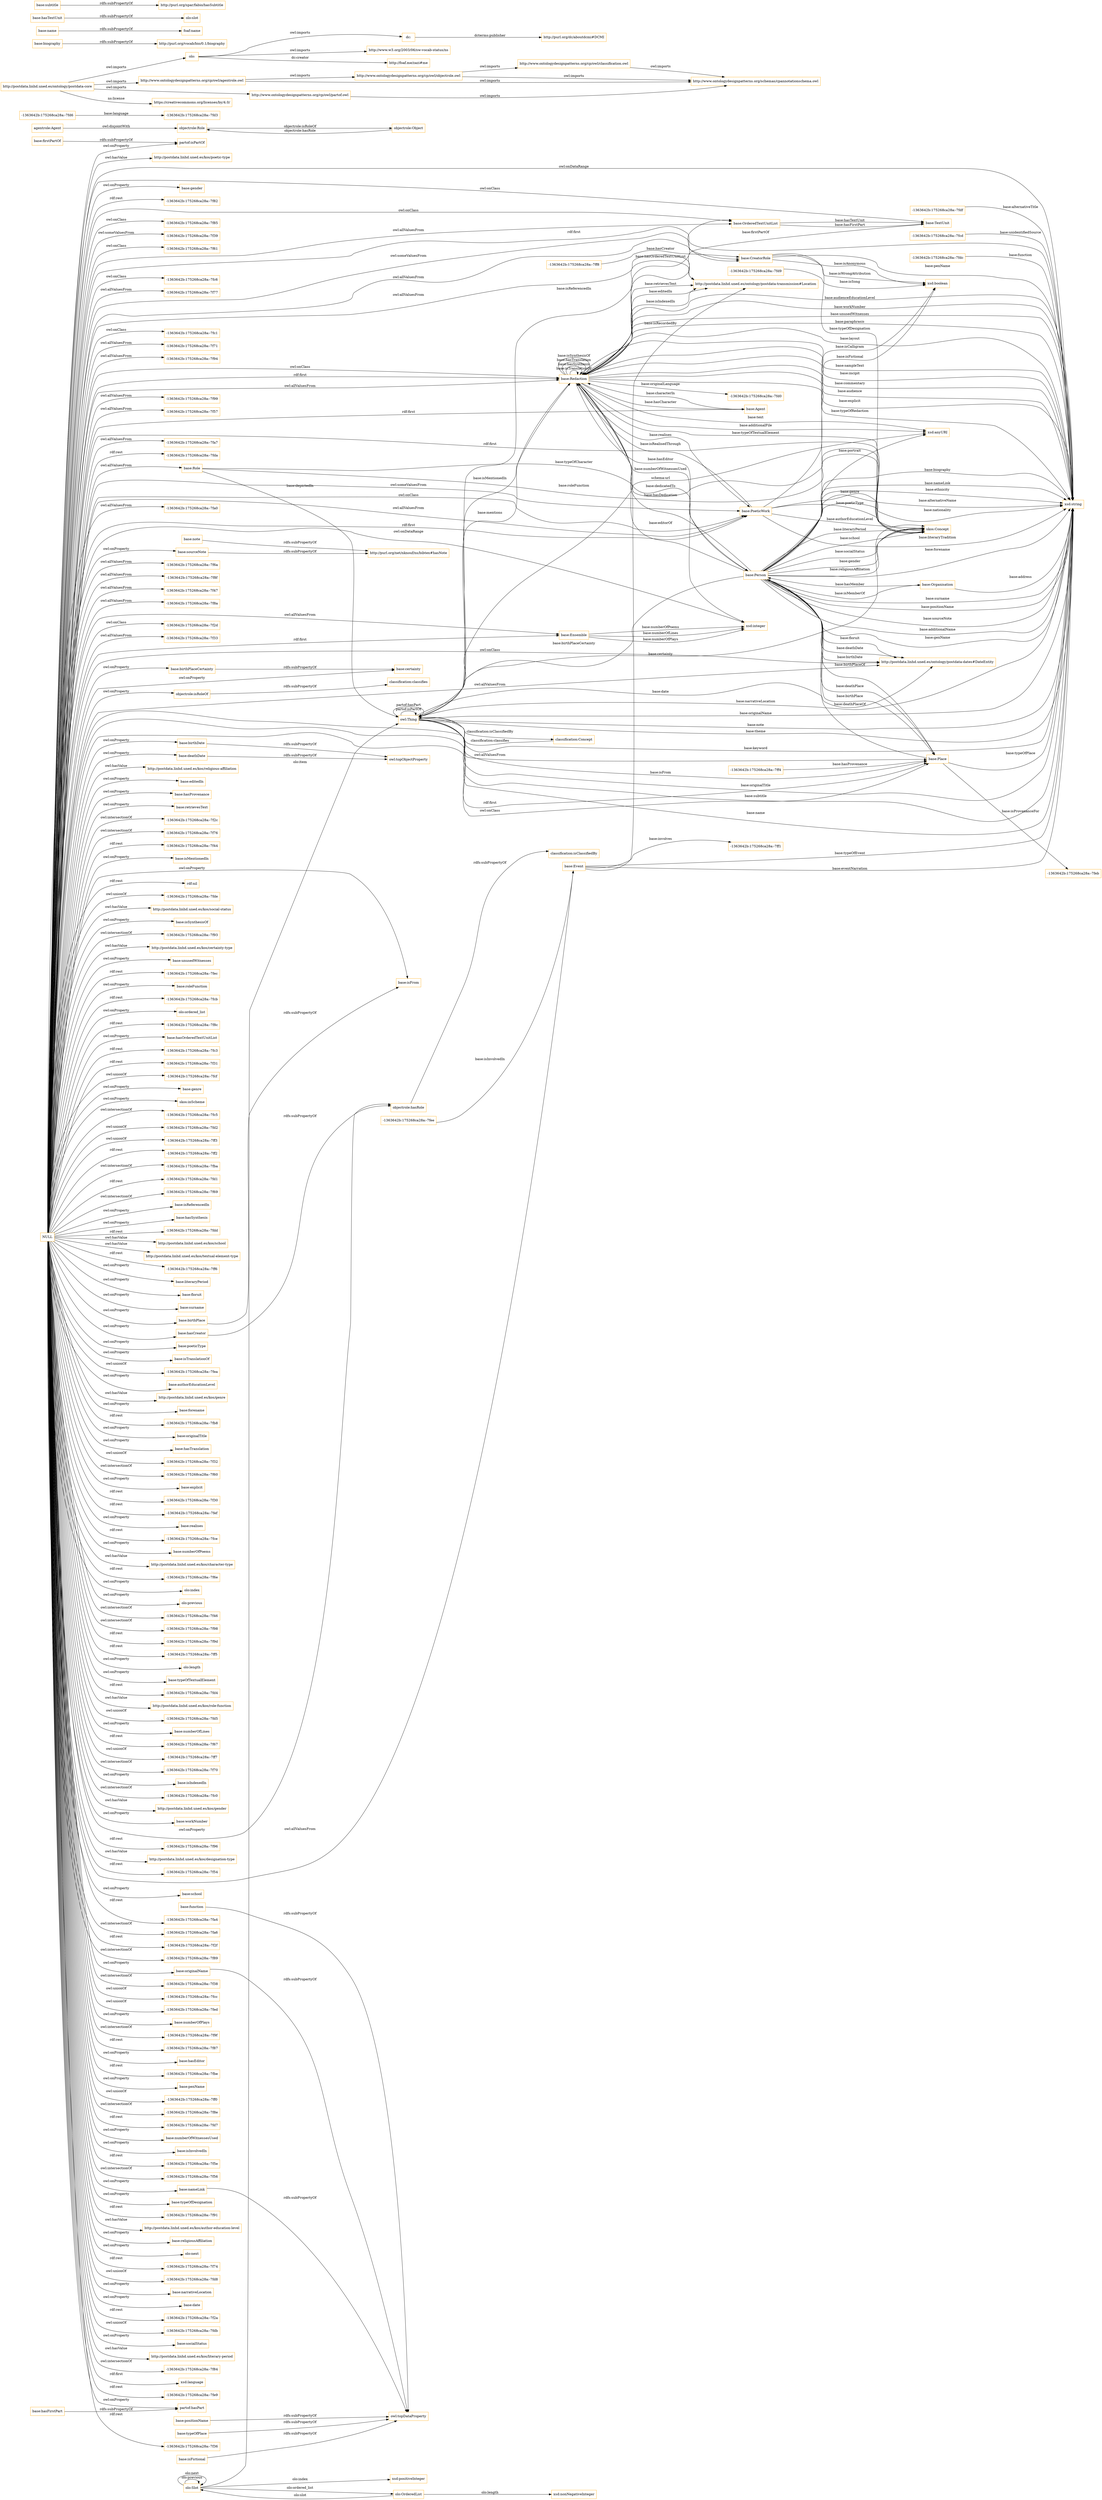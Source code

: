 digraph ar2dtool_diagram { 
rankdir=LR;
size="1501"
node [shape = rectangle, color="orange"]; "base:Role" "-1363642b:175268ca28a:-7ff4" "-1363642b:175268ca28a:-7f85" "-1363642b:175268ca28a:-7f39" "-1363642b:175268ca28a:-7f61" "base:OrderedTextUnitList" "-1363642b:175268ca28a:-7fc6" "agentrole:Agent" "-1363642b:175268ca28a:-7f77" "base:Agent" "-1363642b:175268ca28a:-7feb" "base:CreatorRole" "base:Person" "base:Organisation" "-1363642b:175268ca28a:-7fc1" "-1363642b:175268ca28a:-7fdf" "-1363642b:175268ca28a:-7f71" "-1363642b:175268ca28a:-7f94" "-1363642b:175268ca28a:-7fee" "base:Redaction" "-1363642b:175268ca28a:-7f99" "-1363642b:175268ca28a:-7f57" "base:Ensemble" "-1363642b:175268ca28a:-7fd9" "-1363642b:175268ca28a:-7fcd" "-1363642b:175268ca28a:-7fa7" "base:TextUnit" "-1363642b:175268ca28a:-7ff1" "skos:Concept" "http://postdata.linhd.uned.es/ontology/postdata-dates#DateEntity" "-1363642b:175268ca28a:-7fa0" "base:Place" "-1363642b:175268ca28a:-7fd6" "-1363642b:175268ca28a:-7f6a" "-1363642b:175268ca28a:-7fdc" "base:Event" "-1363642b:175268ca28a:-7f8f" "-1363642b:175268ca28a:-7f47" "-1363642b:175268ca28a:-7f8a" "-1363642b:175268ca28a:-7ff8" "http://postdata.linhd.uned.es/ontology/postdata-transmission#Location" "-1363642b:175268ca28a:-7f2d" "-1363642b:175268ca28a:-7f33" "base:PoeticWork" "owl:Thing" "objectrole:Role" "objectrole:Object" "olo:Slot" "olo:OrderedList" "classification:Concept" ; /*classes style*/
	"base:deathDate" -> "owl:topObjectProperty" [ label = "rdfs:subPropertyOf" ];
	"http://www.ontologydesignpatterns.org/cp/owl/objectrole.owl" -> "http://www.ontologydesignpatterns.org/cp/owl/classification.owl" [ label = "owl:imports" ];
	"http://www.ontologydesignpatterns.org/cp/owl/objectrole.owl" -> "http://www.ontologydesignpatterns.org/schemas/cpannotationschema.owl" [ label = "owl:imports" ];
	"http://www.ontologydesignpatterns.org/cp/owl/classification.owl" -> "http://www.ontologydesignpatterns.org/schemas/cpannotationschema.owl" [ label = "owl:imports" ];
	"base:firstPartOf" -> "partof:isPartOf" [ label = "rdfs:subPropertyOf" ];
	"agentrole:Agent" -> "objectrole:Role" [ label = "owl:disjointWith" ];
	"dc:" -> "http://purl.org/dc/aboutdcmi#DCMI" [ label = "dcterms:publisher" ];
	"olo:" -> "http://www.w3.org/2003/06/sw-vocab-status/ns" [ label = "owl:imports" ];
	"olo:" -> "dc:" [ label = "owl:imports" ];
	"olo:" -> "http://foaf.me/zazi#me" [ label = "dc:creator" ];
	"base:birthPlaceCertainty" -> "base:certainty" [ label = "rdfs:subPropertyOf" ];
	"base:biography" -> "http://purl.org/vocab/bio/0.1/biography" [ label = "rdfs:subPropertyOf" ];
	"objectrole:isRoleOf" -> "classification:classifies" [ label = "rdfs:subPropertyOf" ];
	"base:nameLink" -> "owl:topDataProperty" [ label = "rdfs:subPropertyOf" ];
	"base:sourceNote" -> "http://purl.org/net/nknouf/ns/bibtex#hasNote" [ label = "rdfs:subPropertyOf" ];
	"base:name" -> "foaf:name" [ label = "rdfs:subPropertyOf" ];
	"base:hasTextUnit" -> "olo:slot" [ label = "rdfs:subPropertyOf" ];
	"NULL" -> "base:birthPlace" [ label = "owl:onProperty" ];
	"NULL" -> "http://postdata.linhd.uned.es/kos/religious-affiliation" [ label = "owl:hasValue" ];
	"NULL" -> "base:PoeticWork" [ label = "owl:allValuesFrom" ];
	"NULL" -> "base:CreatorRole" [ label = "owl:someValuesFrom" ];
	"NULL" -> "base:editedIn" [ label = "owl:onProperty" ];
	"NULL" -> "base:Place" [ label = "rdf:first" ];
	"NULL" -> "base:hasProvenance" [ label = "owl:onProperty" ];
	"NULL" -> "base:retrievesText" [ label = "owl:onProperty" ];
	"NULL" -> "base:PoeticWork" [ label = "rdf:first" ];
	"NULL" -> "-1363642b:175268ca28a:-7f2c" [ label = "owl:intersectionOf" ];
	"NULL" -> "-1363642b:175268ca28a:-7f76" [ label = "owl:intersectionOf" ];
	"NULL" -> "-1363642b:175268ca28a:-7f44" [ label = "rdf:rest" ];
	"NULL" -> "base:isMentionedIn" [ label = "owl:onProperty" ];
	"NULL" -> "base:birthDate" [ label = "owl:onProperty" ];
	"NULL" -> "rdf:nil" [ label = "rdf:rest" ];
	"NULL" -> "-1363642b:175268ca28a:-7fc1" [ label = "owl:onClass" ];
	"NULL" -> "-1363642b:175268ca28a:-7fde" [ label = "owl:unionOf" ];
	"NULL" -> "http://postdata.linhd.uned.es/kos/social-status" [ label = "owl:hasValue" ];
	"NULL" -> "base:isSynthesisOf" [ label = "owl:onProperty" ];
	"NULL" -> "-1363642b:175268ca28a:-7f99" [ label = "owl:allValuesFrom" ];
	"NULL" -> "base:birthPlaceCertainty" [ label = "owl:onProperty" ];
	"NULL" -> "-1363642b:175268ca28a:-7f93" [ label = "owl:intersectionOf" ];
	"NULL" -> "http://postdata.linhd.uned.es/kos/certainty-type" [ label = "owl:hasValue" ];
	"NULL" -> "base:unusedWitnesses" [ label = "owl:onProperty" ];
	"NULL" -> "-1363642b:175268ca28a:-7fec" [ label = "rdf:rest" ];
	"NULL" -> "objectrole:isRoleOf" [ label = "owl:onProperty" ];
	"NULL" -> "base:roleFunction" [ label = "owl:onProperty" ];
	"NULL" -> "partof:isPartOf" [ label = "owl:onProperty" ];
	"NULL" -> "-1363642b:175268ca28a:-7fcb" [ label = "rdf:rest" ];
	"NULL" -> "olo:ordered_list" [ label = "owl:onProperty" ];
	"NULL" -> "-1363642b:175268ca28a:-7f8c" [ label = "rdf:rest" ];
	"NULL" -> "base:hasOrderedTextUnitList" [ label = "owl:onProperty" ];
	"NULL" -> "-1363642b:175268ca28a:-7f71" [ label = "owl:allValuesFrom" ];
	"NULL" -> "-1363642b:175268ca28a:-7fc3" [ label = "rdf:rest" ];
	"NULL" -> "-1363642b:175268ca28a:-7f31" [ label = "rdf:rest" ];
	"NULL" -> "-1363642b:175268ca28a:-7fcf" [ label = "owl:unionOf" ];
	"NULL" -> "-1363642b:175268ca28a:-7f6a" [ label = "owl:allValuesFrom" ];
	"NULL" -> "base:Role" [ label = "owl:allValuesFrom" ];
	"NULL" -> "base:genre" [ label = "owl:onProperty" ];
	"NULL" -> "skos:inScheme" [ label = "owl:onProperty" ];
	"NULL" -> "base:OrderedTextUnitList" [ label = "owl:allValuesFrom" ];
	"NULL" -> "-1363642b:175268ca28a:-7fc5" [ label = "owl:intersectionOf" ];
	"NULL" -> "-1363642b:175268ca28a:-7fd2" [ label = "owl:unionOf" ];
	"NULL" -> "-1363642b:175268ca28a:-7f85" [ label = "owl:onClass" ];
	"NULL" -> "base:CreatorRole" [ label = "owl:allValuesFrom" ];
	"NULL" -> "http://postdata.linhd.uned.es/ontology/postdata-dates#DateEntity" [ label = "owl:onClass" ];
	"NULL" -> "-1363642b:175268ca28a:-7ff3" [ label = "owl:unionOf" ];
	"NULL" -> "base:Ensemble" [ label = "owl:allValuesFrom" ];
	"NULL" -> "-1363642b:175268ca28a:-7f77" [ label = "owl:allValuesFrom" ];
	"NULL" -> "-1363642b:175268ca28a:-7ff2" [ label = "rdf:rest" ];
	"NULL" -> "-1363642b:175268ca28a:-7fba" [ label = "owl:intersectionOf" ];
	"NULL" -> "-1363642b:175268ca28a:-7fd1" [ label = "rdf:rest" ];
	"NULL" -> "-1363642b:175268ca28a:-7f39" [ label = "owl:someValuesFrom" ];
	"NULL" -> "-1363642b:175268ca28a:-7f69" [ label = "owl:intersectionOf" ];
	"NULL" -> "base:isReferencedIn" [ label = "owl:onProperty" ];
	"NULL" -> "base:hasSynthesis" [ label = "owl:onProperty" ];
	"NULL" -> "-1363642b:175268ca28a:-7fdd" [ label = "rdf:rest" ];
	"NULL" -> "base:Agent" [ label = "rdf:first" ];
	"NULL" -> "http://postdata.linhd.uned.es/kos/school" [ label = "owl:hasValue" ];
	"NULL" -> "skos:Concept" [ label = "rdf:first" ];
	"NULL" -> "http://postdata.linhd.uned.es/kos/textual-element-type" [ label = "owl:hasValue" ];
	"NULL" -> "-1363642b:175268ca28a:-7ff6" [ label = "rdf:rest" ];
	"NULL" -> "-1363642b:175268ca28a:-7f61" [ label = "owl:onClass" ];
	"NULL" -> "base:literaryPeriod" [ label = "owl:onProperty" ];
	"NULL" -> "base:floruit" [ label = "owl:onProperty" ];
	"NULL" -> "base:surname" [ label = "owl:onProperty" ];
	"NULL" -> "xsd:string" [ label = "owl:onDataRange" ];
	"NULL" -> "base:poeticType" [ label = "owl:onProperty" ];
	"NULL" -> "base:isTranslationOf" [ label = "owl:onProperty" ];
	"NULL" -> "-1363642b:175268ca28a:-7fea" [ label = "owl:unionOf" ];
	"NULL" -> "-1363642b:175268ca28a:-7f94" [ label = "owl:allValuesFrom" ];
	"NULL" -> "base:authorEducationLevel" [ label = "owl:onProperty" ];
	"NULL" -> "http://postdata.linhd.uned.es/kos/genre" [ label = "owl:hasValue" ];
	"NULL" -> "base:forename" [ label = "owl:onProperty" ];
	"NULL" -> "-1363642b:175268ca28a:-7fb8" [ label = "rdf:rest" ];
	"NULL" -> "base:originalTitle" [ label = "owl:onProperty" ];
	"NULL" -> "base:hasTranslation" [ label = "owl:onProperty" ];
	"NULL" -> "-1363642b:175268ca28a:-7f32" [ label = "owl:unionOf" ];
	"NULL" -> "base:Redaction" [ label = "owl:allValuesFrom" ];
	"NULL" -> "-1363642b:175268ca28a:-7f60" [ label = "owl:intersectionOf" ];
	"NULL" -> "base:explicit" [ label = "owl:onProperty" ];
	"NULL" -> "-1363642b:175268ca28a:-7f30" [ label = "rdf:rest" ];
	"NULL" -> "-1363642b:175268ca28a:-7f33" [ label = "owl:allValuesFrom" ];
	"NULL" -> "-1363642b:175268ca28a:-7fef" [ label = "rdf:rest" ];
	"NULL" -> "base:realises" [ label = "owl:onProperty" ];
	"NULL" -> "-1363642b:175268ca28a:-7fce" [ label = "rdf:rest" ];
	"NULL" -> "base:numberOfPoems" [ label = "owl:onProperty" ];
	"NULL" -> "base:PoeticWork" [ label = "owl:someValuesFrom" ];
	"NULL" -> "http://postdata.linhd.uned.es/kos/character-type" [ label = "owl:hasValue" ];
	"NULL" -> "-1363642b:175268ca28a:-7f6e" [ label = "rdf:rest" ];
	"NULL" -> "olo:index" [ label = "owl:onProperty" ];
	"NULL" -> "olo:previous" [ label = "owl:onProperty" ];
	"NULL" -> "-1363642b:175268ca28a:-7f47" [ label = "owl:allValuesFrom" ];
	"NULL" -> "-1363642b:175268ca28a:-7f8f" [ label = "owl:allValuesFrom" ];
	"NULL" -> "-1363642b:175268ca28a:-7f46" [ label = "owl:intersectionOf" ];
	"NULL" -> "-1363642b:175268ca28a:-7f98" [ label = "owl:intersectionOf" ];
	"NULL" -> "base:PoeticWork" [ label = "owl:onClass" ];
	"NULL" -> "-1363642b:175268ca28a:-7fa0" [ label = "owl:allValuesFrom" ];
	"NULL" -> "xsd:string" [ label = "rdf:first" ];
	"NULL" -> "-1363642b:175268ca28a:-7f9d" [ label = "rdf:rest" ];
	"NULL" -> "-1363642b:175268ca28a:-7ff5" [ label = "rdf:rest" ];
	"NULL" -> "olo:length" [ label = "owl:onProperty" ];
	"NULL" -> "base:typeOfTextualElement" [ label = "owl:onProperty" ];
	"NULL" -> "-1363642b:175268ca28a:-7fd4" [ label = "rdf:rest" ];
	"NULL" -> "http://postdata.linhd.uned.es/kos/role-function" [ label = "owl:hasValue" ];
	"NULL" -> "-1363642b:175268ca28a:-7fd5" [ label = "owl:unionOf" ];
	"NULL" -> "base:numberOfLines" [ label = "owl:onProperty" ];
	"NULL" -> "-1363642b:175268ca28a:-7f67" [ label = "rdf:rest" ];
	"NULL" -> "-1363642b:175268ca28a:-7ff7" [ label = "owl:unionOf" ];
	"NULL" -> "-1363642b:175268ca28a:-7fa7" [ label = "owl:allValuesFrom" ];
	"NULL" -> "-1363642b:175268ca28a:-7f70" [ label = "owl:intersectionOf" ];
	"NULL" -> "base:isIndexedIn" [ label = "owl:onProperty" ];
	"NULL" -> "-1363642b:175268ca28a:-7fc0" [ label = "owl:intersectionOf" ];
	"NULL" -> "http://postdata.linhd.uned.es/kos/gender" [ label = "owl:hasValue" ];
	"NULL" -> "base:workNumber" [ label = "owl:onProperty" ];
	"NULL" -> "base:hasCreator" [ label = "owl:onProperty" ];
	"NULL" -> "-1363642b:175268ca28a:-7f96" [ label = "rdf:rest" ];
	"NULL" -> "http://postdata.linhd.uned.es/kos/designation-type" [ label = "owl:hasValue" ];
	"NULL" -> "base:deathDate" [ label = "owl:onProperty" ];
	"NULL" -> "-1363642b:175268ca28a:-7f54" [ label = "rdf:rest" ];
	"NULL" -> "base:isFrom" [ label = "owl:onProperty" ];
	"NULL" -> "base:Redaction" [ label = "owl:onClass" ];
	"NULL" -> "base:school" [ label = "owl:onProperty" ];
	"NULL" -> "-1363642b:175268ca28a:-7fa4" [ label = "rdf:rest" ];
	"NULL" -> "-1363642b:175268ca28a:-7f2d" [ label = "owl:onClass" ];
	"NULL" -> "-1363642b:175268ca28a:-7fc6" [ label = "owl:onClass" ];
	"NULL" -> "xsd:integer" [ label = "owl:onDataRange" ];
	"NULL" -> "-1363642b:175268ca28a:-7fa6" [ label = "owl:intersectionOf" ];
	"NULL" -> "-1363642b:175268ca28a:-7f2f" [ label = "rdf:rest" ];
	"NULL" -> "-1363642b:175268ca28a:-7f89" [ label = "owl:intersectionOf" ];
	"NULL" -> "-1363642b:175268ca28a:-7f38" [ label = "owl:intersectionOf" ];
	"NULL" -> "-1363642b:175268ca28a:-7fcc" [ label = "owl:unionOf" ];
	"NULL" -> "-1363642b:175268ca28a:-7fed" [ label = "owl:unionOf" ];
	"NULL" -> "objectrole:hasRole" [ label = "owl:onProperty" ];
	"NULL" -> "partof:hasPart" [ label = "owl:onProperty" ];
	"NULL" -> "base:Place" [ label = "owl:onClass" ];
	"NULL" -> "base:numberOfPlays" [ label = "owl:onProperty" ];
	"NULL" -> "-1363642b:175268ca28a:-7f9f" [ label = "owl:intersectionOf" ];
	"NULL" -> "-1363642b:175268ca28a:-7f87" [ label = "rdf:rest" ];
	"NULL" -> "base:hasEditor" [ label = "owl:onProperty" ];
	"NULL" -> "base:nameLink" [ label = "owl:onProperty" ];
	"NULL" -> "-1363642b:175268ca28a:-7fbe" [ label = "rdf:rest" ];
	"NULL" -> "base:Ensemble" [ label = "rdf:first" ];
	"NULL" -> "base:penName" [ label = "owl:onProperty" ];
	"NULL" -> "-1363642b:175268ca28a:-7ff0" [ label = "owl:unionOf" ];
	"NULL" -> "-1363642b:175268ca28a:-7f8e" [ label = "owl:intersectionOf" ];
	"NULL" -> "-1363642b:175268ca28a:-7fd7" [ label = "rdf:rest" ];
	"NULL" -> "-1363642b:175268ca28a:-7f8a" [ label = "owl:allValuesFrom" ];
	"NULL" -> "base:numberOfWitnessesUsed" [ label = "owl:onProperty" ];
	"NULL" -> "base:isInvolvedIn" [ label = "owl:onProperty" ];
	"NULL" -> "-1363642b:175268ca28a:-7f5e" [ label = "rdf:rest" ];
	"NULL" -> "-1363642b:175268ca28a:-7f56" [ label = "owl:intersectionOf" ];
	"NULL" -> "base:typeOfDesignation" [ label = "owl:onProperty" ];
	"NULL" -> "http://postdata.linhd.uned.es/ontology/postdata-transmission#Location" [ label = "owl:allValuesFrom" ];
	"NULL" -> "base:Redaction" [ label = "rdf:first" ];
	"NULL" -> "-1363642b:175268ca28a:-7f91" [ label = "rdf:rest" ];
	"NULL" -> "http://postdata.linhd.uned.es/kos/author-education-level" [ label = "owl:hasValue" ];
	"NULL" -> "base:originalName" [ label = "owl:onProperty" ];
	"NULL" -> "base:religiousAffiliation" [ label = "owl:onProperty" ];
	"NULL" -> "-1363642b:175268ca28a:-7f57" [ label = "owl:allValuesFrom" ];
	"NULL" -> "olo:next" [ label = "owl:onProperty" ];
	"NULL" -> "base:sourceNote" [ label = "owl:onProperty" ];
	"NULL" -> "-1363642b:175268ca28a:-7f74" [ label = "rdf:rest" ];
	"NULL" -> "-1363642b:175268ca28a:-7fd8" [ label = "owl:unionOf" ];
	"NULL" -> "base:narrativeLocation" [ label = "owl:onProperty" ];
	"NULL" -> "base:certainty" [ label = "owl:onProperty" ];
	"NULL" -> "base:date" [ label = "owl:onProperty" ];
	"NULL" -> "-1363642b:175268ca28a:-7f2a" [ label = "rdf:rest" ];
	"NULL" -> "-1363642b:175268ca28a:-7fdb" [ label = "owl:unionOf" ];
	"NULL" -> "base:TextUnit" [ label = "owl:onClass" ];
	"NULL" -> "base:Place" [ label = "owl:allValuesFrom" ];
	"NULL" -> "base:socialStatus" [ label = "owl:onProperty" ];
	"NULL" -> "http://postdata.linhd.uned.es/kos/literary-period" [ label = "owl:hasValue" ];
	"NULL" -> "http://postdata.linhd.uned.es/ontology/postdata-dates#DateEntity" [ label = "owl:allValuesFrom" ];
	"NULL" -> "-1363642b:175268ca28a:-7f84" [ label = "owl:intersectionOf" ];
	"NULL" -> "xsd:language" [ label = "rdf:first" ];
	"NULL" -> "-1363642b:175268ca28a:-7fe9" [ label = "rdf:rest" ];
	"NULL" -> "-1363642b:175268ca28a:-7f36" [ label = "rdf:rest" ];
	"NULL" -> "http://postdata.linhd.uned.es/kos/poetic-type" [ label = "owl:hasValue" ];
	"NULL" -> "-1363642b:175268ca28a:-7fda" [ label = "rdf:rest" ];
	"NULL" -> "base:gender" [ label = "owl:onProperty" ];
	"NULL" -> "base:OrderedTextUnitList" [ label = "owl:onClass" ];
	"NULL" -> "-1363642b:175268ca28a:-7f82" [ label = "rdf:rest" ];
	"NULL" -> "base:Event" [ label = "owl:allValuesFrom" ];
	"base:hasFirstPart" -> "partof:hasPart" [ label = "rdfs:subPropertyOf" ];
	"base:hasCreator" -> "objectrole:hasRole" [ label = "rdfs:subPropertyOf" ];
	"base:birthPlace" -> "base:isFrom" [ label = "rdfs:subPropertyOf" ];
	"http://www.ontologydesignpatterns.org/cp/owl/agentrole.owl" -> "http://www.ontologydesignpatterns.org/cp/owl/objectrole.owl" [ label = "owl:imports" ];
	"http://www.ontologydesignpatterns.org/cp/owl/agentrole.owl" -> "http://www.ontologydesignpatterns.org/schemas/cpannotationschema.owl" [ label = "owl:imports" ];
	"base:isFictional" -> "owl:topDataProperty" [ label = "rdfs:subPropertyOf" ];
	"base:subtitle" -> "http://purl.org/spar/fabio/hasSubtitle" [ label = "rdfs:subPropertyOf" ];
	"base:function" -> "owl:topDataProperty" [ label = "rdfs:subPropertyOf" ];
	"base:originalName" -> "owl:topDataProperty" [ label = "rdfs:subPropertyOf" ];
	"http://www.ontologydesignpatterns.org/cp/owl/partof.owl" -> "http://www.ontologydesignpatterns.org/schemas/cpannotationschema.owl" [ label = "owl:imports" ];
	"http://postdata.linhd.uned.es/ontology/postdata-core" -> "https://creativecommons.org/licenses/by/4.0/" [ label = "ns:license" ];
	"http://postdata.linhd.uned.es/ontology/postdata-core" -> "http://www.ontologydesignpatterns.org/cp/owl/partof.owl" [ label = "owl:imports" ];
	"http://postdata.linhd.uned.es/ontology/postdata-core" -> "http://www.ontologydesignpatterns.org/cp/owl/agentrole.owl" [ label = "owl:imports" ];
	"http://postdata.linhd.uned.es/ontology/postdata-core" -> "olo:" [ label = "owl:imports" ];
	"base:note" -> "http://purl.org/net/nknouf/ns/bibtex#hasNote" [ label = "rdfs:subPropertyOf" ];
	"base:birthDate" -> "owl:topObjectProperty" [ label = "rdfs:subPropertyOf" ];
	"base:positionName" -> "owl:topDataProperty" [ label = "rdfs:subPropertyOf" ];
	"objectrole:hasRole" -> "classification:isClassifiedBy" [ label = "rdfs:subPropertyOf" ];
	"base:typeOfPlace" -> "owl:topDataProperty" [ label = "rdfs:subPropertyOf" ];
	"base:Redaction" -> "owl:Thing" [ label = "base:mentions" ];
	"base:Person" -> "xsd:boolean" [ label = "base:isFictional" ];
	"owl:Thing" -> "xsd:string" [ label = "base:narrativeLocation" ];
	"base:CreatorRole" -> "xsd:string" [ label = "base:penName" ];
	"base:Person" -> "base:Place" [ label = "base:deathPlace" ];
	"base:Ensemble" -> "xsd:integer" [ label = "base:numberOfLines" ];
	"base:Redaction" -> "xsd:string" [ label = "base:audienceEducationLevel" ];
	"base:Event" -> "xsd:string" [ label = "base:eventNarration" ];
	"base:Redaction" -> "xsd:string" [ label = "base:workNumber" ];
	"owl:Thing" -> "xsd:string" [ label = "base:originalName" ];
	"base:OrderedTextUnitList" -> "base:TextUnit" [ label = "base:hasTextUnit" ];
	"base:Redaction" -> "base:Person" [ label = "base:hasEditor" ];
	"olo:Slot" -> "olo:Slot" [ label = "olo:previous" ];
	"base:Redaction" -> "xsd:string" [ label = "base:unusedWitnesses" ];
	"base:Place" -> "base:Person" [ label = "base:deathPlaceOf" ];
	"base:Person" -> "http://postdata.linhd.uned.es/ontology/postdata-dates#DateEntity" [ label = "base:floruit" ];
	"base:Person" -> "xsd:string" [ label = "base:surname" ];
	"base:Person" -> "xsd:string" [ label = "base:positionName" ];
	"classification:Concept" -> "owl:Thing" [ label = "classification:classifies" ];
	"-1363642b:175268ca28a:-7ff8" -> "base:CreatorRole" [ label = "base:hasCreator" ];
	"base:Redaction" -> "xsd:string" [ label = "base:paraphrasis" ];
	"base:Person" -> "base:Redaction" [ label = "base:hasDedication" ];
	"base:Event" -> "xsd:string" [ label = "base:typeOfEvent" ];
	"base:Person" -> "http://postdata.linhd.uned.es/ontology/postdata-dates#DateEntity" [ label = "base:deathDate" ];
	"base:Person" -> "base:Place" [ label = "base:birthPlace" ];
	"base:Event" -> "http://postdata.linhd.uned.es/ontology/postdata-transmission#Location" [ label = "base:isRecordedBy" ];
	"base:CreatorRole" -> "xsd:boolean" [ label = "base:isAnonymous" ];
	"base:Redaction" -> "base:Agent" [ label = "base:hasCharacter" ];
	"base:Redaction" -> "xsd:anyURI" [ label = "base:text" ];
	"base:Redaction" -> "xsd:anyURI" [ label = "base:additionalFile" ];
	"base:Person" -> "base:Organisation" [ label = "base:isMemberOf" ];
	"base:Redaction" -> "xsd:string" [ label = "base:layout" ];
	"base:PoeticWork" -> "xsd:boolean" [ label = "base:isCalligram" ];
	"olo:Slot" -> "olo:OrderedList" [ label = "olo:ordered_list" ];
	"base:Redaction" -> "http://postdata.linhd.uned.es/ontology/postdata-transmission#Location" [ label = "base:editedIn" ];
	"base:Redaction" -> "skos:Concept" [ label = "base:typeOfTextualElement" ];
	"olo:OrderedList" -> "xsd:nonNegativeInteger" [ label = "olo:length" ];
	"-1363642b:175268ca28a:-7fee" -> "base:Event" [ label = "base:isInvolvedIn" ];
	"base:PoeticWork" -> "base:Redaction" [ label = "base:isRealisedThrough" ];
	"base:Redaction" -> "base:PoeticWork" [ label = "base:realises" ];
	"base:Person" -> "skos:Concept" [ label = "base:religiousAffiliation" ];
	"base:Person" -> "xsd:string" [ label = "base:sourceNote" ];
	"base:Redaction" -> "xsd:string" [ label = "base:sampleText" ];
	"base:Redaction" -> "xsd:string" [ label = "base:incipit" ];
	"base:Person" -> "http://postdata.linhd.uned.es/ontology/postdata-dates#DateEntity" [ label = "base:birthDate" ];
	"base:Person" -> "owl:Thing" [ label = "base:birthPlaceCertainty" ];
	"base:Person" -> "skos:Concept" [ label = "base:literaryPeriod" ];
	"base:Person" -> "xsd:string" [ label = "base:additionalName" ];
	"base:Person" -> "xsd:string" [ label = "base:genName" ];
	"base:Person" -> "base:Redaction" [ label = "base:editorOf" ];
	"base:CreatorRole" -> "skos:Concept" [ label = "base:typeOfDesignation" ];
	"base:Person" -> "xsd:string" [ label = "base:biography" ];
	"base:Redaction" -> "base:Redaction" [ label = "base:isTranslationOf" ];
	"owl:Thing" -> "skos:Concept" [ label = "base:certainty" ];
	"base:Redaction" -> "base:Redaction" [ label = "base:hasSynthesis" ];
	"olo:OrderedList" -> "olo:Slot" [ label = "olo:slot" ];
	"base:Person" -> "skos:Concept" [ label = "base:school" ];
	"olo:Slot" -> "olo:Slot" [ label = "olo:next" ];
	"owl:Thing" -> "xsd:anyURI" [ label = "schema:url" ];
	"owl:Thing" -> "http://postdata.linhd.uned.es/ontology/postdata-transmission#Location" [ label = "base:isReferencedIn" ];
	"base:PoeticWork" -> "xsd:string" [ label = "base:literaryTradition" ];
	"owl:Thing" -> "xsd:string" [ label = "base:note" ];
	"-1363642b:175268ca28a:-7fcd" -> "xsd:string" [ label = "base:unidentifiedSource" ];
	"owl:Thing" -> "xsd:string" [ label = "base:theme" ];
	"base:Event" -> "-1363642b:175268ca28a:-7ff1" [ label = "base:involves" ];
	"base:Role" -> "skos:Concept" [ label = "base:roleFunction" ];
	"base:PoeticWork" -> "skos:Concept" [ label = "base:poeticType" ];
	"olo:Slot" -> "owl:Thing" [ label = "olo:item" ];
	"base:Place" -> "xsd:string" [ label = "base:typeOfPlace" ];
	"-1363642b:175268ca28a:-7fd9" -> "xsd:boolean" [ label = "base:isSong" ];
	"base:Person" -> "xsd:string" [ label = "base:nameLink" ];
	"base:Ensemble" -> "xsd:integer" [ label = "base:numberOfPlays" ];
	"base:Place" -> "base:Person" [ label = "base:birthPlaceOf" ];
	"base:Redaction" -> "http://postdata.linhd.uned.es/ontology/postdata-transmission#Location" [ label = "base:isIndexedIn" ];
	"base:Person" -> "xsd:string" [ label = "base:ethnicity" ];
	"owl:Thing" -> "xsd:string" [ label = "base:keyword" ];
	"base:Redaction" -> "xsd:string" [ label = "base:commentary" ];
	"base:Redaction" -> "base:OrderedTextUnitList" [ label = "base:hasOrderedTextUnitList" ];
	"owl:Thing" -> "xsd:string" [ label = "base:originalTitle" ];
	"base:Person" -> "skos:Concept" [ label = "base:socialStatus" ];
	"owl:Thing" -> "classification:Concept" [ label = "classification:isClassifiedBy" ];
	"owl:Thing" -> "owl:Thing" [ label = "partof:isPartOf" ];
	"olo:Slot" -> "xsd:positiveInteger" [ label = "olo:index" ];
	"-1363642b:175268ca28a:-7fdc" -> "xsd:string" [ label = "base:function" ];
	"base:PoeticWork" -> "skos:Concept" [ label = "base:authorEducationLevel" ];
	"owl:Thing" -> "base:Place" [ label = "base:isFrom" ];
	"base:Redaction" -> "base:Redaction" [ label = "base:hasTranslation" ];
	"base:CreatorRole" -> "xsd:boolean" [ label = "base:isWrongAttribution" ];
	"owl:Thing" -> "http://postdata.linhd.uned.es/ontology/postdata-dates#DateEntity" [ label = "base:date" ];
	"base:TextUnit" -> "base:Redaction" [ label = "base:firstPartOf" ];
	"base:Person" -> "xsd:string" [ label = "base:alternativeName" ];
	"objectrole:Object" -> "objectrole:Role" [ label = "objectrole:hasRole" ];
	"-1363642b:175268ca28a:-7ff4" -> "base:Place" [ label = "base:hasProvenance" ];
	"base:Person" -> "xsd:string" [ label = "base:nationality" ];
	"owl:Thing" -> "base:Redaction" [ label = "base:isMentionedIn" ];
	"base:OrderedTextUnitList" -> "base:TextUnit" [ label = "base:hasFirstPart" ];
	"base:Person" -> "xsd:anyURI" [ label = "base:portrait" ];
	"-1363642b:175268ca28a:-7fdf" -> "xsd:string" [ label = "base:alternativeTitle" ];
	"base:Organisation" -> "xsd:string" [ label = "base:address" ];
	"base:Role" -> "skos:Concept" [ label = "base:typeOfCharacter" ];
	"base:Organisation" -> "base:Person" [ label = "base:hasMember" ];
	"base:Place" -> "-1363642b:175268ca28a:-7feb" [ label = "base:isProvenanceFor" ];
	"base:Redaction" -> "xsd:string" [ label = "base:explicit" ];
	"owl:Thing" -> "xsd:string" [ label = "base:subtitle" ];
	"base:Redaction" -> "http://postdata.linhd.uned.es/ontology/postdata-transmission#Location" [ label = "base:retrievesText" ];
	"base:Person" -> "skos:Concept" [ label = "base:gender" ];
	"base:PoeticWork" -> "skos:Concept" [ label = "base:genre" ];
	"owl:Thing" -> "xsd:string" [ label = "base:name" ];
	"base:Redaction" -> "base:Person" [ label = "base:dedicatedTo" ];
	"base:Person" -> "xsd:string" [ label = "base:forename" ];
	"base:Redaction" -> "xsd:string" [ label = "base:audience" ];
	"base:Ensemble" -> "xsd:integer" [ label = "base:numberOfPoems" ];
	"base:Redaction" -> "xsd:string" [ label = "base:typeOfRedaction" ];
	"base:Redaction" -> "xsd:integer" [ label = "base:numberOfWitnessesUsed" ];
	"base:Redaction" -> "-1363642b:175268ca28a:-7fd0" [ label = "base:originalLanguage" ];
	"owl:Thing" -> "owl:Thing" [ label = "partof:hasPart" ];
	"base:Role" -> "owl:Thing" [ label = "base:depictedIn" ];
	"base:Agent" -> "base:Redaction" [ label = "base:characterIn" ];
	"-1363642b:175268ca28a:-7fd6" -> "-1363642b:175268ca28a:-7fd3" [ label = "base:language" ];
	"objectrole:Role" -> "objectrole:Object" [ label = "objectrole:isRoleOf" ];
	"base:Redaction" -> "base:Redaction" [ label = "base:isSynthesisOf" ];

}
